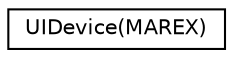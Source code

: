 digraph "类继承关系图"
{
  edge [fontname="Helvetica",fontsize="10",labelfontname="Helvetica",labelfontsize="10"];
  node [fontname="Helvetica",fontsize="10",shape=record];
  rankdir="LR";
  Node0 [label="UIDevice(MAREX)",height=0.2,width=0.4,color="black", fillcolor="white", style="filled",URL="$category_u_i_device_07_m_a_r_e_x_08.html"];
}
